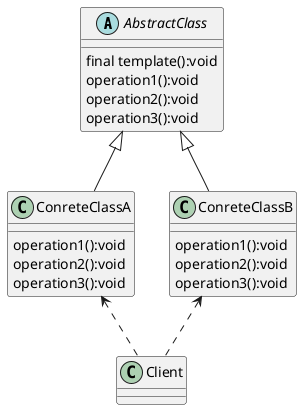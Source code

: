 @startuml
abstract class AbstractClass {
    final template():void
    operation1():void
    operation2():void
    operation3():void
}

class ConreteClassA {
    operation1():void
    operation2():void
    operation3():void
}
class ConreteClassB {
    operation1():void
    operation2():void
    operation3():void
}
AbstractClass <|-- ConreteClassA
AbstractClass <|-- ConreteClassB
ConreteClassA <.. Client
ConreteClassB <.. Client
@enduml
